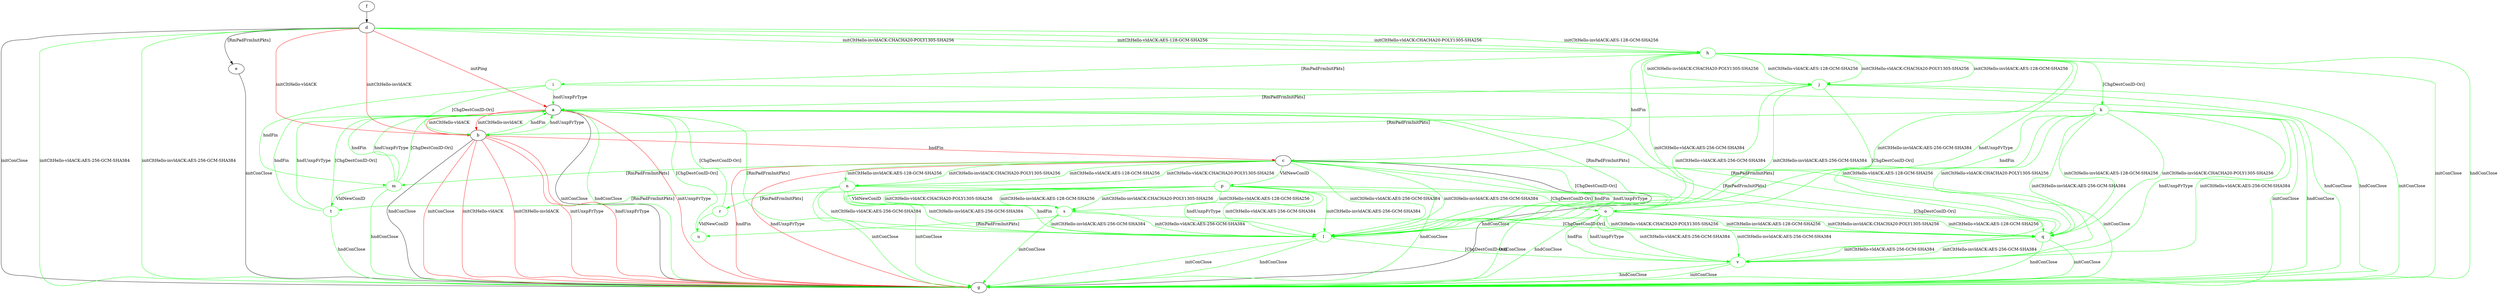 digraph "" {
	a -> b	[key=0,
		color=red,
		label="initCltHello-vldACK "];
	a -> b	[key=1,
		color=red,
		label="initCltHello-invldACK "];
	a -> g	[key=0,
		label="initConClose "];
	a -> g	[key=1,
		color=green,
		label="hndConClose "];
	a -> g	[key=2,
		color=red,
		label="initUnxpFrType "];
	b -> a	[key=0,
		color=green,
		label="hndFin "];
	b -> a	[key=1,
		color=green,
		label="hndUnxpFrType "];
	b -> c	[key=0,
		color=red,
		label="hndFin "];
	b -> g	[key=0,
		label="hndConClose "];
	b -> g	[key=1,
		color=red,
		label="initConClose "];
	b -> g	[key=2,
		color=red,
		label="initCltHello-vldACK "];
	b -> g	[key=3,
		color=red,
		label="initCltHello-invldACK "];
	b -> g	[key=4,
		color=red,
		label="initUnxpFrType "];
	b -> g	[key=5,
		color=red,
		label="hndUnxpFrType "];
	c -> g	[key=0,
		label="hndConClose "];
	c -> g	[key=1,
		color=green,
		label="initConClose "];
	c -> g	[key=2,
		color=red,
		label="hndFin "];
	c -> g	[key=3,
		color=red,
		label="hndUnxpFrType "];
	l	[color=green];
	c -> l	[key=0,
		color=green,
		label="initCltHello-vldACK:AES-256-GCM-SHA384 "];
	c -> l	[key=1,
		color=green,
		label="initCltHello-invldACK:AES-256-GCM-SHA384 "];
	c -> l	[key=2,
		color=green,
		label="hndFin "];
	c -> l	[key=3,
		color=green,
		label="hndUnxpFrType "];
	m	[color=green];
	c -> m	[key=0,
		color=green,
		label="[RmPadFrmInitPkts] "];
	n	[color=green];
	c -> n	[key=0,
		color=green,
		label="initCltHello-vldACK:AES-128-GCM-SHA256 "];
	c -> n	[key=1,
		color=green,
		label="initCltHello-vldACK:CHACHA20-POLY1305-SHA256 "];
	c -> n	[key=2,
		color=green,
		label="initCltHello-invldACK:AES-128-GCM-SHA256 "];
	c -> n	[key=3,
		color=green,
		label="initCltHello-invldACK:CHACHA20-POLY1305-SHA256 "];
	o	[color=green];
	c -> o	[key=0,
		color=green,
		label="[ChgDestConID-Ori] "];
	p	[color=green];
	c -> p	[key=0,
		color=green,
		label="VldNewConID "];
	d -> a	[key=0,
		color=red,
		label="initPing "];
	d -> b	[key=0,
		color=red,
		label="initCltHello-vldACK "];
	d -> b	[key=1,
		color=red,
		label="initCltHello-invldACK "];
	d -> e	[key=0,
		label="[RmPadFrmInitPkts] "];
	d -> g	[key=0,
		label="initConClose "];
	d -> g	[key=1,
		color=green,
		label="initCltHello-vldACK:AES-256-GCM-SHA384 "];
	d -> g	[key=2,
		color=green,
		label="initCltHello-invldACK:AES-256-GCM-SHA384 "];
	h	[color=green];
	d -> h	[key=0,
		color=green,
		label="initCltHello-vldACK:AES-128-GCM-SHA256 "];
	d -> h	[key=1,
		color=green,
		label="initCltHello-vldACK:CHACHA20-POLY1305-SHA256 "];
	d -> h	[key=2,
		color=green,
		label="initCltHello-invldACK:AES-128-GCM-SHA256 "];
	d -> h	[key=3,
		color=green,
		label="initCltHello-invldACK:CHACHA20-POLY1305-SHA256 "];
	e -> g	[key=0,
		label="initConClose "];
	f -> d	[key=0];
	h -> c	[key=0,
		color=green,
		label="hndFin "];
	h -> g	[key=0,
		color=green,
		label="initConClose "];
	h -> g	[key=1,
		color=green,
		label="hndConClose "];
	i	[color=green];
	h -> i	[key=0,
		color=green,
		label="[RmPadFrmInitPkts] "];
	j	[color=green];
	h -> j	[key=0,
		color=green,
		label="initCltHello-vldACK:AES-128-GCM-SHA256 "];
	h -> j	[key=1,
		color=green,
		label="initCltHello-vldACK:CHACHA20-POLY1305-SHA256 "];
	h -> j	[key=2,
		color=green,
		label="initCltHello-invldACK:AES-128-GCM-SHA256 "];
	h -> j	[key=3,
		color=green,
		label="initCltHello-invldACK:CHACHA20-POLY1305-SHA256 "];
	k	[color=green];
	h -> k	[key=0,
		color=green,
		label="[ChgDestConID-Ori] "];
	h -> l	[key=0,
		color=green,
		label="initCltHello-vldACK:AES-256-GCM-SHA384 "];
	h -> l	[key=1,
		color=green,
		label="initCltHello-invldACK:AES-256-GCM-SHA384 "];
	h -> l	[key=2,
		color=green,
		label="hndUnxpFrType "];
	i -> a	[key=0,
		color=green,
		label="hndUnxpFrType "];
	i -> b	[key=0,
		color=green,
		label="[ChgDestConID-Ori] "];
	i -> g	[key=0,
		color=green,
		label="hndConClose "];
	i -> m	[key=0,
		color=green,
		label="hndFin "];
	j -> a	[key=0,
		color=green,
		label="[RmPadFrmInitPkts] "];
	j -> g	[key=0,
		color=green,
		label="initConClose "];
	j -> g	[key=1,
		color=green,
		label="hndConClose "];
	j -> l	[key=0,
		color=green,
		label="initCltHello-vldACK:AES-256-GCM-SHA384 "];
	j -> l	[key=1,
		color=green,
		label="initCltHello-invldACK:AES-256-GCM-SHA384 "];
	q	[color=green];
	j -> q	[key=0,
		color=green,
		label="[ChgDestConID-Ori] "];
	k -> b	[key=0,
		color=green,
		label="[RmPadFrmInitPkts] "];
	k -> g	[key=0,
		color=green,
		label="initConClose "];
	k -> g	[key=1,
		color=green,
		label="hndConClose "];
	k -> o	[key=0,
		color=green,
		label="hndFin "];
	k -> q	[key=0,
		color=green,
		label="initCltHello-vldACK:AES-128-GCM-SHA256 "];
	k -> q	[key=1,
		color=green,
		label="initCltHello-vldACK:CHACHA20-POLY1305-SHA256 "];
	k -> q	[key=2,
		color=green,
		label="initCltHello-invldACK:AES-128-GCM-SHA256 "];
	k -> q	[key=3,
		color=green,
		label="initCltHello-invldACK:CHACHA20-POLY1305-SHA256 "];
	v	[color=green];
	k -> v	[key=0,
		color=green,
		label="initCltHello-vldACK:AES-256-GCM-SHA384 "];
	k -> v	[key=1,
		color=green,
		label="initCltHello-invldACK:AES-256-GCM-SHA384 "];
	k -> v	[key=2,
		color=green,
		label="hndUnxpFrType "];
	l -> a	[key=0,
		color=green,
		label="[RmPadFrmInitPkts] "];
	l -> g	[key=0,
		color=green,
		label="initConClose "];
	l -> g	[key=1,
		color=green,
		label="hndConClose "];
	l -> v	[key=0,
		color=green,
		label="[ChgDestConID-Ori] "];
	m -> a	[key=0,
		color=green,
		label="hndFin "];
	m -> a	[key=1,
		color=green,
		label="hndUnxpFrType "];
	m -> a	[key=2,
		color=green,
		label="[ChgDestConID-Ori] "];
	m -> g	[key=0,
		color=green,
		label="hndConClose "];
	t	[color=green];
	m -> t	[key=0,
		color=green,
		label="VldNewConID "];
	n -> g	[key=0,
		color=green,
		label="initConClose "];
	n -> l	[key=0,
		color=green,
		label="initCltHello-vldACK:AES-256-GCM-SHA384 "];
	n -> l	[key=1,
		color=green,
		label="initCltHello-invldACK:AES-256-GCM-SHA384 "];
	n -> q	[key=0,
		color=green,
		label="[ChgDestConID-Ori] "];
	r	[color=green];
	n -> r	[key=0,
		color=green,
		label="[RmPadFrmInitPkts] "];
	s	[color=green];
	n -> s	[key=0,
		color=green,
		label="VldNewConID "];
	o -> a	[key=0,
		color=green,
		label="[RmPadFrmInitPkts] "];
	o -> g	[key=0,
		color=green,
		label="initConClose "];
	o -> g	[key=1,
		color=green,
		label="hndConClose "];
	o -> q	[key=0,
		color=green,
		label="initCltHello-vldACK:AES-128-GCM-SHA256 "];
	o -> q	[key=1,
		color=green,
		label="initCltHello-vldACK:CHACHA20-POLY1305-SHA256 "];
	o -> q	[key=2,
		color=green,
		label="initCltHello-invldACK:AES-128-GCM-SHA256 "];
	o -> q	[key=3,
		color=green,
		label="initCltHello-invldACK:CHACHA20-POLY1305-SHA256 "];
	o -> v	[key=0,
		color=green,
		label="initCltHello-vldACK:AES-256-GCM-SHA384 "];
	o -> v	[key=1,
		color=green,
		label="initCltHello-invldACK:AES-256-GCM-SHA384 "];
	o -> v	[key=2,
		color=green,
		label="hndFin "];
	o -> v	[key=3,
		color=green,
		label="hndUnxpFrType "];
	p -> g	[key=0,
		color=green,
		label="initConClose "];
	p -> g	[key=1,
		color=green,
		label="hndConClose "];
	p -> l	[key=0,
		color=green,
		label="initCltHello-vldACK:AES-256-GCM-SHA384 "];
	p -> l	[key=1,
		color=green,
		label="initCltHello-invldACK:AES-256-GCM-SHA384 "];
	p -> l	[key=2,
		color=green,
		label="hndFin "];
	p -> l	[key=3,
		color=green,
		label="hndUnxpFrType "];
	p -> o	[key=0,
		color=green,
		label="[ChgDestConID-Ori] "];
	p -> s	[key=0,
		color=green,
		label="initCltHello-vldACK:AES-128-GCM-SHA256 "];
	p -> s	[key=1,
		color=green,
		label="initCltHello-vldACK:CHACHA20-POLY1305-SHA256 "];
	p -> s	[key=2,
		color=green,
		label="initCltHello-invldACK:AES-128-GCM-SHA256 "];
	p -> s	[key=3,
		color=green,
		label="initCltHello-invldACK:CHACHA20-POLY1305-SHA256 "];
	p -> t	[key=0,
		color=green,
		label="[RmPadFrmInitPkts] "];
	q -> a	[key=0,
		color=green,
		label="[RmPadFrmInitPkts] "];
	q -> g	[key=0,
		color=green,
		label="initConClose "];
	q -> g	[key=1,
		color=green,
		label="hndConClose "];
	q -> v	[key=0,
		color=green,
		label="initCltHello-vldACK:AES-256-GCM-SHA384 "];
	q -> v	[key=1,
		color=green,
		label="initCltHello-invldACK:AES-256-GCM-SHA384 "];
	r -> a	[key=0,
		color=green,
		label="[ChgDestConID-Ori] "];
	u	[color=green];
	r -> u	[key=0,
		color=green,
		label="VldNewConID "];
	s -> g	[key=0,
		color=green,
		label="initConClose "];
	s -> l	[key=0,
		color=green,
		label="initCltHello-vldACK:AES-256-GCM-SHA384 "];
	s -> l	[key=1,
		color=green,
		label="initCltHello-invldACK:AES-256-GCM-SHA384 "];
	s -> q	[key=0,
		color=green,
		label="[ChgDestConID-Ori] "];
	s -> u	[key=0,
		color=green,
		label="[RmPadFrmInitPkts] "];
	t -> a	[key=0,
		color=green,
		label="hndFin "];
	t -> a	[key=1,
		color=green,
		label="hndUnxpFrType "];
	t -> a	[key=2,
		color=green,
		label="[ChgDestConID-Ori] "];
	t -> g	[key=0,
		color=green,
		label="hndConClose "];
	u -> a	[key=0,
		color=green,
		label="[ChgDestConID-Ori] "];
	v -> a	[key=0,
		color=green,
		label="[RmPadFrmInitPkts] "];
	v -> g	[key=0,
		color=green,
		label="initConClose "];
	v -> g	[key=1,
		color=green,
		label="hndConClose "];
}
